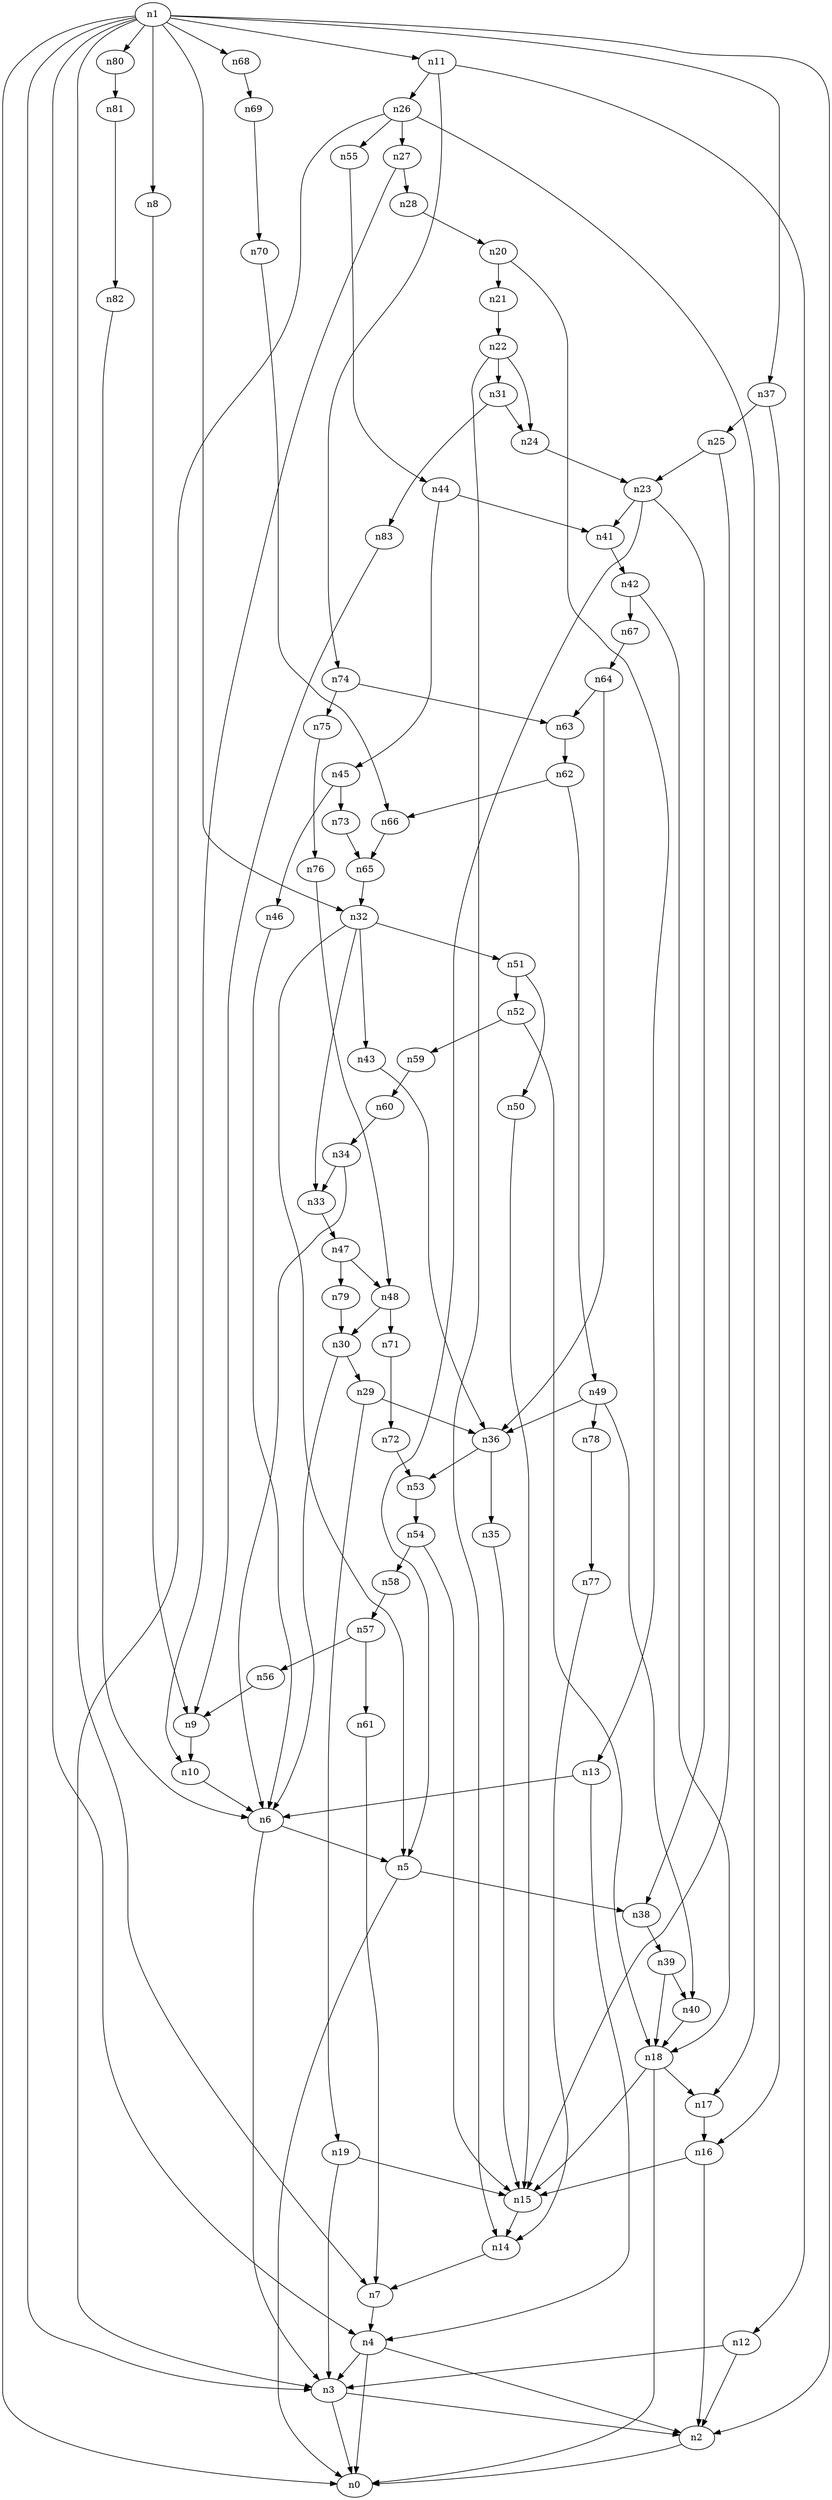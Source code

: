 digraph G {
	n1 -> n0	 [_graphml_id=e0];
	n1 -> n2	 [_graphml_id=e1];
	n1 -> n3	 [_graphml_id=e6];
	n1 -> n4	 [_graphml_id=e9];
	n1 -> n7	 [_graphml_id=e14];
	n1 -> n8	 [_graphml_id=e15];
	n1 -> n11	 [_graphml_id=e19];
	n1 -> n32	 [_graphml_id=e54];
	n1 -> n37	 [_graphml_id=e62];
	n1 -> n68	 [_graphml_id=e114];
	n1 -> n80	 [_graphml_id=e134];
	n2 -> n0	 [_graphml_id=e5];
	n3 -> n0	 [_graphml_id=e8];
	n3 -> n2	 [_graphml_id=e2];
	n4 -> n0	 [_graphml_id=e4];
	n4 -> n2	 [_graphml_id=e7];
	n4 -> n3	 [_graphml_id=e3];
	n5 -> n0	 [_graphml_id=e10];
	n5 -> n38	 [_graphml_id=e64];
	n6 -> n3	 [_graphml_id=e12];
	n6 -> n5	 [_graphml_id=e11];
	n7 -> n4	 [_graphml_id=e13];
	n8 -> n9	 [_graphml_id=e16];
	n9 -> n10	 [_graphml_id=e17];
	n10 -> n6	 [_graphml_id=e18];
	n11 -> n12	 [_graphml_id=e20];
	n11 -> n26	 [_graphml_id=e53];
	n11 -> n74	 [_graphml_id=e133];
	n12 -> n2	 [_graphml_id=e21];
	n12 -> n3	 [_graphml_id=e24];
	n13 -> n4	 [_graphml_id=e23];
	n13 -> n6	 [_graphml_id=e22];
	n14 -> n7	 [_graphml_id=e25];
	n15 -> n14	 [_graphml_id=e26];
	n16 -> n2	 [_graphml_id=e28];
	n16 -> n15	 [_graphml_id=e27];
	n17 -> n16	 [_graphml_id=e29];
	n18 -> n0	 [_graphml_id=e31];
	n18 -> n15	 [_graphml_id=e34];
	n18 -> n17	 [_graphml_id=e30];
	n19 -> n3	 [_graphml_id=e32];
	n19 -> n15	 [_graphml_id=e33];
	n20 -> n13	 [_graphml_id=e35];
	n20 -> n21	 [_graphml_id=e36];
	n21 -> n22	 [_graphml_id=e37];
	n22 -> n14	 [_graphml_id=e38];
	n22 -> n24	 [_graphml_id=e41];
	n22 -> n31	 [_graphml_id=e52];
	n23 -> n5	 [_graphml_id=e39];
	n23 -> n38	 [_graphml_id=e83];
	n23 -> n41	 [_graphml_id=e68];
	n24 -> n23	 [_graphml_id=e40];
	n25 -> n15	 [_graphml_id=e43];
	n25 -> n23	 [_graphml_id=e42];
	n26 -> n3	 [_graphml_id=e93];
	n26 -> n17	 [_graphml_id=e44];
	n26 -> n27	 [_graphml_id=e45];
	n26 -> n55	 [_graphml_id=e91];
	n27 -> n10	 [_graphml_id=e73];
	n27 -> n28	 [_graphml_id=e46];
	n28 -> n20	 [_graphml_id=e47];
	n29 -> n19	 [_graphml_id=e48];
	n29 -> n36	 [_graphml_id=e60];
	n30 -> n6	 [_graphml_id=e50];
	n30 -> n29	 [_graphml_id=e49];
	n31 -> n24	 [_graphml_id=e51];
	n31 -> n83	 [_graphml_id=e139];
	n32 -> n5	 [_graphml_id=e63];
	n32 -> n33	 [_graphml_id=e55];
	n32 -> n43	 [_graphml_id=e72];
	n32 -> n51	 [_graphml_id=e103];
	n33 -> n47	 [_graphml_id=e78];
	n34 -> n6	 [_graphml_id=e57];
	n34 -> n33	 [_graphml_id=e56];
	n35 -> n15	 [_graphml_id=e58];
	n36 -> n35	 [_graphml_id=e59];
	n36 -> n53	 [_graphml_id=e88];
	n37 -> n16	 [_graphml_id=e123];
	n37 -> n25	 [_graphml_id=e61];
	n38 -> n39	 [_graphml_id=e65];
	n39 -> n18	 [_graphml_id=e113];
	n39 -> n40	 [_graphml_id=e66];
	n40 -> n18	 [_graphml_id=e67];
	n41 -> n42	 [_graphml_id=e69];
	n42 -> n18	 [_graphml_id=e70];
	n42 -> n67	 [_graphml_id=e111];
	n43 -> n36	 [_graphml_id=e71];
	n44 -> n41	 [_graphml_id=e74];
	n44 -> n45	 [_graphml_id=e75];
	n45 -> n46	 [_graphml_id=e76];
	n45 -> n73	 [_graphml_id=e121];
	n46 -> n6	 [_graphml_id=e77];
	n47 -> n48	 [_graphml_id=e79];
	n47 -> n79	 [_graphml_id=e131];
	n48 -> n30	 [_graphml_id=e80];
	n48 -> n71	 [_graphml_id=e118];
	n49 -> n36	 [_graphml_id=e82];
	n49 -> n40	 [_graphml_id=e81];
	n49 -> n78	 [_graphml_id=e130];
	n50 -> n15	 [_graphml_id=e84];
	n51 -> n50	 [_graphml_id=e85];
	n51 -> n52	 [_graphml_id=e86];
	n52 -> n18	 [_graphml_id=e87];
	n52 -> n59	 [_graphml_id=e98];
	n53 -> n54	 [_graphml_id=e89];
	n54 -> n15	 [_graphml_id=e90];
	n54 -> n58	 [_graphml_id=e97];
	n55 -> n44	 [_graphml_id=e92];
	n56 -> n9	 [_graphml_id=e94];
	n57 -> n56	 [_graphml_id=e95];
	n57 -> n61	 [_graphml_id=e101];
	n58 -> n57	 [_graphml_id=e96];
	n59 -> n60	 [_graphml_id=e99];
	n60 -> n34	 [_graphml_id=e100];
	n61 -> n7	 [_graphml_id=e102];
	n62 -> n49	 [_graphml_id=e104];
	n62 -> n66	 [_graphml_id=e110];
	n63 -> n62	 [_graphml_id=e105];
	n64 -> n36	 [_graphml_id=e107];
	n64 -> n63	 [_graphml_id=e106];
	n65 -> n32	 [_graphml_id=e108];
	n66 -> n65	 [_graphml_id=e109];
	n67 -> n64	 [_graphml_id=e112];
	n68 -> n69	 [_graphml_id=e115];
	n69 -> n70	 [_graphml_id=e116];
	n70 -> n66	 [_graphml_id=e117];
	n71 -> n72	 [_graphml_id=e119];
	n72 -> n53	 [_graphml_id=e120];
	n73 -> n65	 [_graphml_id=e122];
	n74 -> n63	 [_graphml_id=e124];
	n74 -> n75	 [_graphml_id=e125];
	n75 -> n76	 [_graphml_id=e126];
	n76 -> n48	 [_graphml_id=e127];
	n77 -> n14	 [_graphml_id=e128];
	n78 -> n77	 [_graphml_id=e129];
	n79 -> n30	 [_graphml_id=e132];
	n80 -> n81	 [_graphml_id=e135];
	n81 -> n82	 [_graphml_id=e136];
	n82 -> n6	 [_graphml_id=e137];
	n83 -> n9	 [_graphml_id=e138];
}
